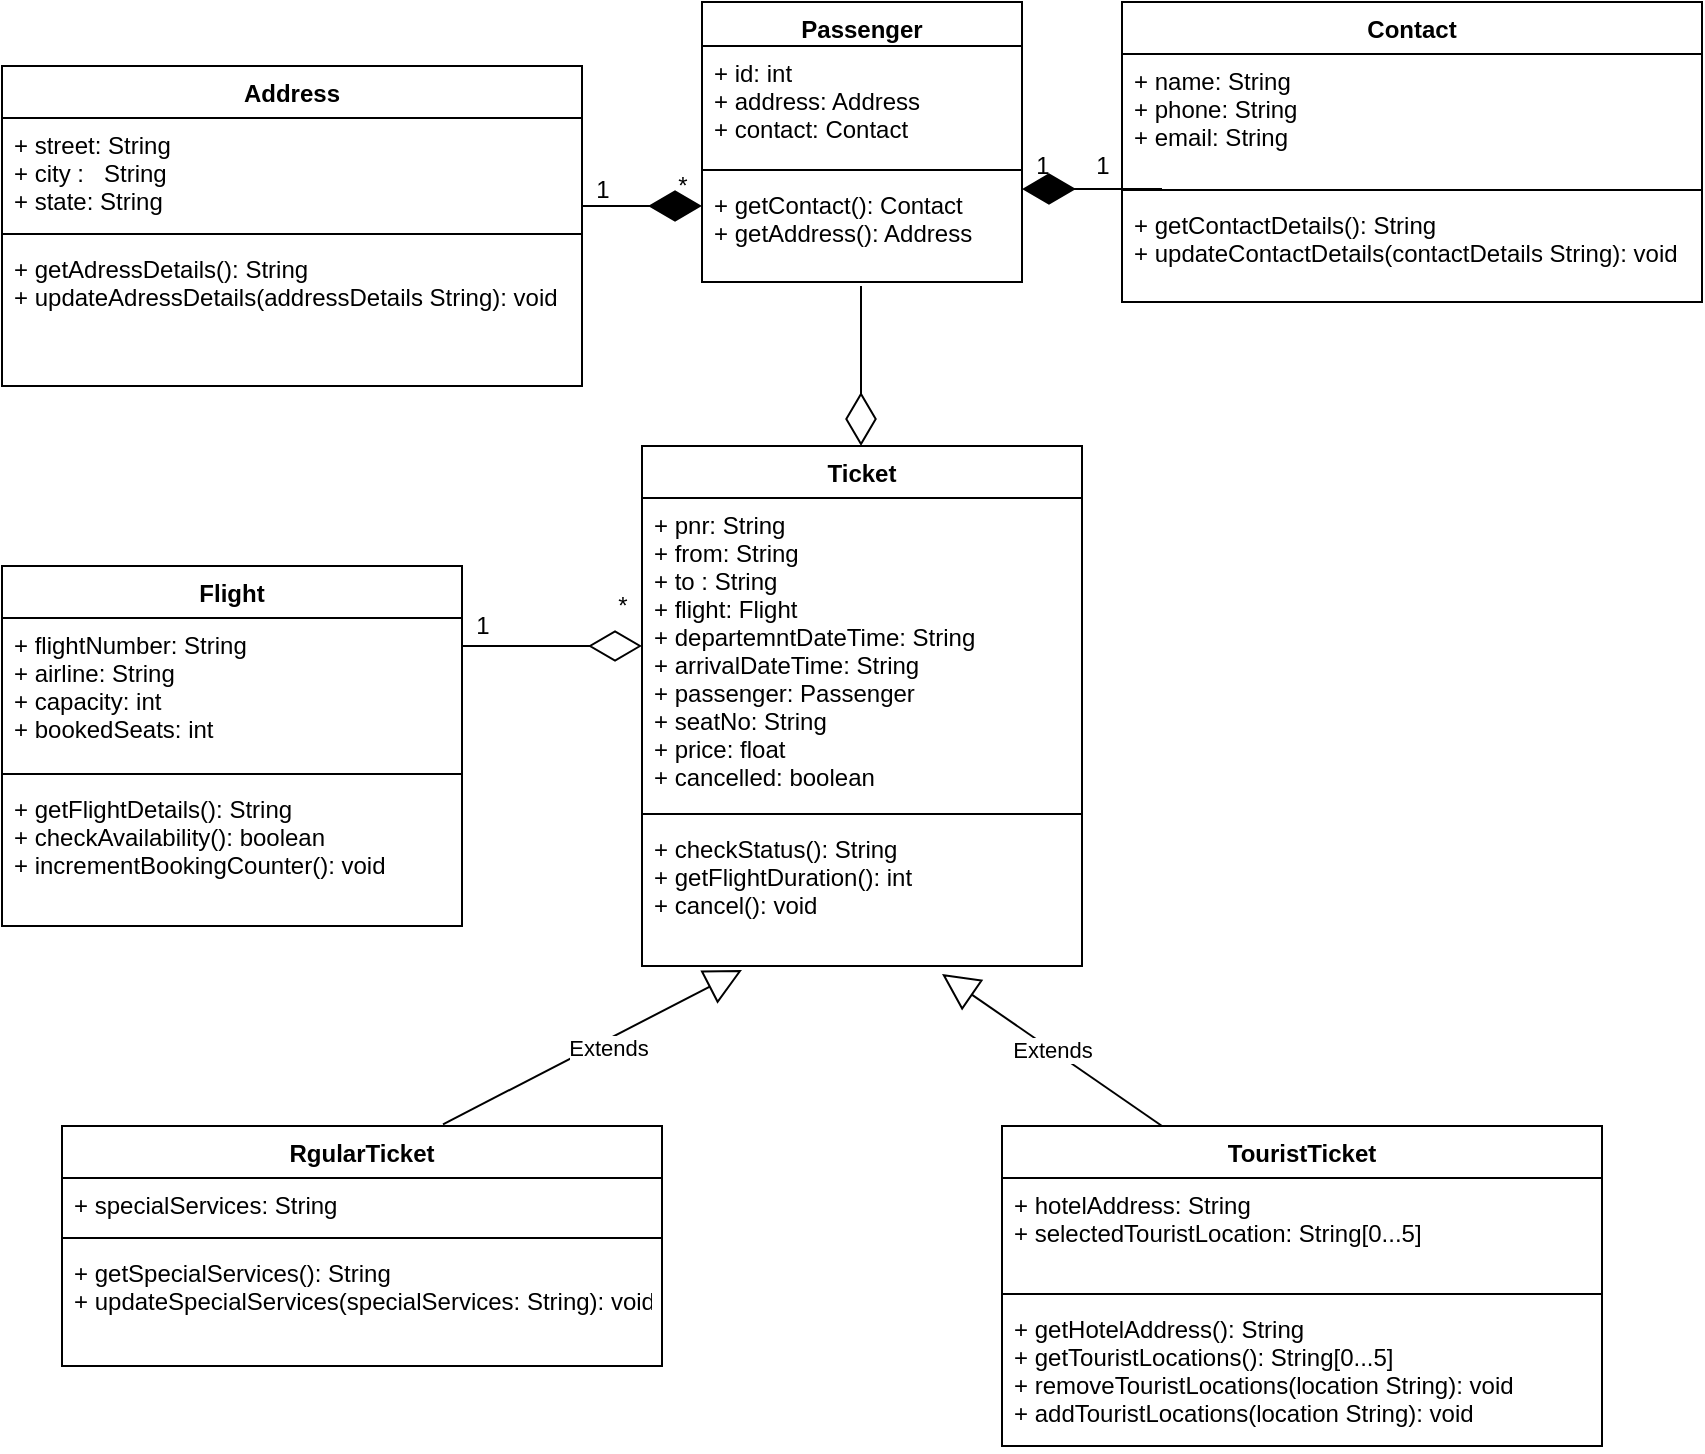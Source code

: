 <mxfile version="14.4.3" type="device"><diagram id="0NIIkPLWvFOmMC8DPXVI" name="Page-1"><mxGraphModel dx="769" dy="484" grid="1" gridSize="10" guides="1" tooltips="1" connect="1" arrows="1" fold="1" page="1" pageScale="1" pageWidth="850" pageHeight="1100" math="0" shadow="0"><root><mxCell id="0"/><mxCell id="1" parent="0"/><mxCell id="49jkaCm0zt0tGrM3-pLX-1" value="Address" style="swimlane;fontStyle=1;align=center;verticalAlign=top;childLayout=stackLayout;horizontal=1;startSize=26;horizontalStack=0;resizeParent=1;resizeParentMax=0;resizeLast=0;collapsible=1;marginBottom=0;" parent="1" vertex="1"><mxGeometry x="10" y="70" width="290" height="160" as="geometry"/></mxCell><mxCell id="49jkaCm0zt0tGrM3-pLX-2" value="+ street: String&#10;+ city :   String&#10;+ state: String" style="text;strokeColor=none;fillColor=none;align=left;verticalAlign=top;spacingLeft=4;spacingRight=4;overflow=hidden;rotatable=0;points=[[0,0.5],[1,0.5]];portConstraint=eastwest;" parent="49jkaCm0zt0tGrM3-pLX-1" vertex="1"><mxGeometry y="26" width="290" height="54" as="geometry"/></mxCell><mxCell id="49jkaCm0zt0tGrM3-pLX-3" value="" style="line;strokeWidth=1;fillColor=none;align=left;verticalAlign=middle;spacingTop=-1;spacingLeft=3;spacingRight=3;rotatable=0;labelPosition=right;points=[];portConstraint=eastwest;" parent="49jkaCm0zt0tGrM3-pLX-1" vertex="1"><mxGeometry y="80" width="290" height="8" as="geometry"/></mxCell><mxCell id="49jkaCm0zt0tGrM3-pLX-4" value="+ getAdressDetails(): String&#10;+ updateAdressDetails(addressDetails String): void&#10;" style="text;strokeColor=none;fillColor=none;align=left;verticalAlign=top;spacingLeft=4;spacingRight=4;overflow=hidden;rotatable=0;points=[[0,0.5],[1,0.5]];portConstraint=eastwest;" parent="49jkaCm0zt0tGrM3-pLX-1" vertex="1"><mxGeometry y="88" width="290" height="72" as="geometry"/></mxCell><mxCell id="49jkaCm0zt0tGrM3-pLX-5" value="Passenger" style="swimlane;fontStyle=1;align=center;verticalAlign=top;childLayout=stackLayout;horizontal=1;startSize=22;horizontalStack=0;resizeParent=1;resizeParentMax=0;resizeLast=0;collapsible=1;marginBottom=0;" parent="1" vertex="1"><mxGeometry x="360" y="38" width="160" height="140" as="geometry"/></mxCell><mxCell id="49jkaCm0zt0tGrM3-pLX-6" value="+ id: int&#10;+ address: Address&#10;+ contact: Contact" style="text;strokeColor=none;fillColor=none;align=left;verticalAlign=top;spacingLeft=4;spacingRight=4;overflow=hidden;rotatable=0;points=[[0,0.5],[1,0.5]];portConstraint=eastwest;" parent="49jkaCm0zt0tGrM3-pLX-5" vertex="1"><mxGeometry y="22" width="160" height="58" as="geometry"/></mxCell><mxCell id="49jkaCm0zt0tGrM3-pLX-7" value="" style="line;strokeWidth=1;fillColor=none;align=left;verticalAlign=middle;spacingTop=-1;spacingLeft=3;spacingRight=3;rotatable=0;labelPosition=right;points=[];portConstraint=eastwest;" parent="49jkaCm0zt0tGrM3-pLX-5" vertex="1"><mxGeometry y="80" width="160" height="8" as="geometry"/></mxCell><mxCell id="49jkaCm0zt0tGrM3-pLX-8" value="+ getContact(): Contact&#10;+ getAddress(): Address" style="text;strokeColor=none;fillColor=none;align=left;verticalAlign=top;spacingLeft=4;spacingRight=4;overflow=hidden;rotatable=0;points=[[0,0.5],[1,0.5]];portConstraint=eastwest;" parent="49jkaCm0zt0tGrM3-pLX-5" vertex="1"><mxGeometry y="88" width="160" height="52" as="geometry"/></mxCell><mxCell id="49jkaCm0zt0tGrM3-pLX-9" value="Contact" style="swimlane;fontStyle=1;align=center;verticalAlign=top;childLayout=stackLayout;horizontal=1;startSize=26;horizontalStack=0;resizeParent=1;resizeParentMax=0;resizeLast=0;collapsible=1;marginBottom=0;" parent="1" vertex="1"><mxGeometry x="570" y="38" width="290" height="150" as="geometry"/></mxCell><mxCell id="49jkaCm0zt0tGrM3-pLX-10" value="+ name: String&#10;+ phone: String&#10;+ email: String&#10;" style="text;strokeColor=none;fillColor=none;align=left;verticalAlign=top;spacingLeft=4;spacingRight=4;overflow=hidden;rotatable=0;points=[[0,0.5],[1,0.5]];portConstraint=eastwest;" parent="49jkaCm0zt0tGrM3-pLX-9" vertex="1"><mxGeometry y="26" width="290" height="64" as="geometry"/></mxCell><mxCell id="49jkaCm0zt0tGrM3-pLX-11" value="" style="line;strokeWidth=1;fillColor=none;align=left;verticalAlign=middle;spacingTop=-1;spacingLeft=3;spacingRight=3;rotatable=0;labelPosition=right;points=[];portConstraint=eastwest;" parent="49jkaCm0zt0tGrM3-pLX-9" vertex="1"><mxGeometry y="90" width="290" height="8" as="geometry"/></mxCell><mxCell id="49jkaCm0zt0tGrM3-pLX-12" value="+ getContactDetails(): String&#10;+ updateContactDetails(contactDetails String): void" style="text;strokeColor=none;fillColor=none;align=left;verticalAlign=top;spacingLeft=4;spacingRight=4;overflow=hidden;rotatable=0;points=[[0,0.5],[1,0.5]];portConstraint=eastwest;" parent="49jkaCm0zt0tGrM3-pLX-9" vertex="1"><mxGeometry y="98" width="290" height="52" as="geometry"/></mxCell><mxCell id="49jkaCm0zt0tGrM3-pLX-13" value="" style="endArrow=diamondThin;endFill=1;endSize=24;html=1;" parent="1" edge="1"><mxGeometry width="160" relative="1" as="geometry"><mxPoint x="300" y="140" as="sourcePoint"/><mxPoint x="360" y="140" as="targetPoint"/></mxGeometry></mxCell><mxCell id="49jkaCm0zt0tGrM3-pLX-14" value="" style="endArrow=diamondThin;endFill=1;endSize=24;html=1;" parent="1" edge="1"><mxGeometry width="160" relative="1" as="geometry"><mxPoint x="590" y="131.5" as="sourcePoint"/><mxPoint x="520" y="131.5" as="targetPoint"/><Array as="points"><mxPoint x="580" y="131.5"/></Array></mxGeometry></mxCell><mxCell id="49jkaCm0zt0tGrM3-pLX-15" value="1" style="text;html=1;align=center;verticalAlign=middle;resizable=0;points=[];autosize=1;" parent="1" vertex="1"><mxGeometry x="300" y="122" width="20" height="20" as="geometry"/></mxCell><mxCell id="49jkaCm0zt0tGrM3-pLX-16" value="*" style="text;html=1;align=center;verticalAlign=middle;resizable=0;points=[];autosize=1;" parent="1" vertex="1"><mxGeometry x="340" y="120" width="20" height="20" as="geometry"/></mxCell><mxCell id="49jkaCm0zt0tGrM3-pLX-17" value="1" style="text;html=1;align=center;verticalAlign=middle;resizable=0;points=[];autosize=1;" parent="1" vertex="1"><mxGeometry x="520" y="110" width="20" height="20" as="geometry"/></mxCell><mxCell id="49jkaCm0zt0tGrM3-pLX-20" value="1" style="text;html=1;align=center;verticalAlign=middle;resizable=0;points=[];autosize=1;" parent="1" vertex="1"><mxGeometry x="550" y="110" width="20" height="20" as="geometry"/></mxCell><mxCell id="49jkaCm0zt0tGrM3-pLX-21" value="" style="endArrow=diamondThin;endFill=0;endSize=24;html=1;" parent="1" edge="1"><mxGeometry width="160" relative="1" as="geometry"><mxPoint x="439.5" y="180" as="sourcePoint"/><mxPoint x="439.5" y="260" as="targetPoint"/></mxGeometry></mxCell><mxCell id="49jkaCm0zt0tGrM3-pLX-22" value="Ticket" style="swimlane;fontStyle=1;align=center;verticalAlign=top;childLayout=stackLayout;horizontal=1;startSize=26;horizontalStack=0;resizeParent=1;resizeParentMax=0;resizeLast=0;collapsible=1;marginBottom=0;" parent="1" vertex="1"><mxGeometry x="330" y="260" width="220" height="260" as="geometry"/></mxCell><mxCell id="49jkaCm0zt0tGrM3-pLX-23" value="+ pnr: String&#10;+ from: String&#10;+ to : String&#10;+ flight: Flight&#10;+ departemntDateTime: String&#10;+ arrivalDateTime: String&#10;+ passenger: Passenger&#10;+ seatNo: String&#10;+ price: float&#10;+ cancelled: boolean&#10;" style="text;strokeColor=none;fillColor=none;align=left;verticalAlign=top;spacingLeft=4;spacingRight=4;overflow=hidden;rotatable=0;points=[[0,0.5],[1,0.5]];portConstraint=eastwest;" parent="49jkaCm0zt0tGrM3-pLX-22" vertex="1"><mxGeometry y="26" width="220" height="154" as="geometry"/></mxCell><mxCell id="49jkaCm0zt0tGrM3-pLX-24" value="" style="line;strokeWidth=1;fillColor=none;align=left;verticalAlign=middle;spacingTop=-1;spacingLeft=3;spacingRight=3;rotatable=0;labelPosition=right;points=[];portConstraint=eastwest;" parent="49jkaCm0zt0tGrM3-pLX-22" vertex="1"><mxGeometry y="180" width="220" height="8" as="geometry"/></mxCell><mxCell id="49jkaCm0zt0tGrM3-pLX-25" value="+ checkStatus(): String&#10;+ getFlightDuration(): int&#10;+ cancel(): void" style="text;strokeColor=none;fillColor=none;align=left;verticalAlign=top;spacingLeft=4;spacingRight=4;overflow=hidden;rotatable=0;points=[[0,0.5],[1,0.5]];portConstraint=eastwest;" parent="49jkaCm0zt0tGrM3-pLX-22" vertex="1"><mxGeometry y="188" width="220" height="72" as="geometry"/></mxCell><mxCell id="49jkaCm0zt0tGrM3-pLX-26" value="Flight" style="swimlane;fontStyle=1;align=center;verticalAlign=top;childLayout=stackLayout;horizontal=1;startSize=26;horizontalStack=0;resizeParent=1;resizeParentMax=0;resizeLast=0;collapsible=1;marginBottom=0;" parent="1" vertex="1"><mxGeometry x="10" y="320" width="230" height="180" as="geometry"/></mxCell><mxCell id="49jkaCm0zt0tGrM3-pLX-27" value="+ flightNumber: String&#10;+ airline: String&#10;+ capacity: int&#10;+ bookedSeats: int " style="text;strokeColor=none;fillColor=none;align=left;verticalAlign=top;spacingLeft=4;spacingRight=4;overflow=hidden;rotatable=0;points=[[0,0.5],[1,0.5]];portConstraint=eastwest;" parent="49jkaCm0zt0tGrM3-pLX-26" vertex="1"><mxGeometry y="26" width="230" height="74" as="geometry"/></mxCell><mxCell id="49jkaCm0zt0tGrM3-pLX-28" value="" style="line;strokeWidth=1;fillColor=none;align=left;verticalAlign=middle;spacingTop=-1;spacingLeft=3;spacingRight=3;rotatable=0;labelPosition=right;points=[];portConstraint=eastwest;" parent="49jkaCm0zt0tGrM3-pLX-26" vertex="1"><mxGeometry y="100" width="230" height="8" as="geometry"/></mxCell><mxCell id="49jkaCm0zt0tGrM3-pLX-29" value="+ getFlightDetails(): String&#10;+ checkAvailability(): boolean&#10;+ incrementBookingCounter(): void " style="text;strokeColor=none;fillColor=none;align=left;verticalAlign=top;spacingLeft=4;spacingRight=4;overflow=hidden;rotatable=0;points=[[0,0.5],[1,0.5]];portConstraint=eastwest;" parent="49jkaCm0zt0tGrM3-pLX-26" vertex="1"><mxGeometry y="108" width="230" height="72" as="geometry"/></mxCell><mxCell id="49jkaCm0zt0tGrM3-pLX-30" value="" style="endArrow=diamondThin;endFill=0;endSize=24;html=1;" parent="1" edge="1"><mxGeometry width="160" relative="1" as="geometry"><mxPoint x="240" y="360" as="sourcePoint"/><mxPoint x="330" y="360" as="targetPoint"/></mxGeometry></mxCell><mxCell id="49jkaCm0zt0tGrM3-pLX-31" value="RgularTicket" style="swimlane;fontStyle=1;align=center;verticalAlign=top;childLayout=stackLayout;horizontal=1;startSize=26;horizontalStack=0;resizeParent=1;resizeParentMax=0;resizeLast=0;collapsible=1;marginBottom=0;" parent="1" vertex="1"><mxGeometry x="40" y="600" width="300" height="120" as="geometry"/></mxCell><mxCell id="49jkaCm0zt0tGrM3-pLX-32" value="+ specialServices: String" style="text;strokeColor=none;fillColor=none;align=left;verticalAlign=top;spacingLeft=4;spacingRight=4;overflow=hidden;rotatable=0;points=[[0,0.5],[1,0.5]];portConstraint=eastwest;" parent="49jkaCm0zt0tGrM3-pLX-31" vertex="1"><mxGeometry y="26" width="300" height="26" as="geometry"/></mxCell><mxCell id="49jkaCm0zt0tGrM3-pLX-33" value="" style="line;strokeWidth=1;fillColor=none;align=left;verticalAlign=middle;spacingTop=-1;spacingLeft=3;spacingRight=3;rotatable=0;labelPosition=right;points=[];portConstraint=eastwest;" parent="49jkaCm0zt0tGrM3-pLX-31" vertex="1"><mxGeometry y="52" width="300" height="8" as="geometry"/></mxCell><mxCell id="49jkaCm0zt0tGrM3-pLX-34" value="+ getSpecialServices(): String&#10;+ updateSpecialServices(specialServices: String): void " style="text;strokeColor=none;fillColor=none;align=left;verticalAlign=top;spacingLeft=4;spacingRight=4;overflow=hidden;rotatable=0;points=[[0,0.5],[1,0.5]];portConstraint=eastwest;" parent="49jkaCm0zt0tGrM3-pLX-31" vertex="1"><mxGeometry y="60" width="300" height="60" as="geometry"/></mxCell><mxCell id="49jkaCm0zt0tGrM3-pLX-35" value="TouristTicket" style="swimlane;fontStyle=1;align=center;verticalAlign=top;childLayout=stackLayout;horizontal=1;startSize=26;horizontalStack=0;resizeParent=1;resizeParentMax=0;resizeLast=0;collapsible=1;marginBottom=0;" parent="1" vertex="1"><mxGeometry x="510" y="600" width="300" height="160" as="geometry"/></mxCell><mxCell id="49jkaCm0zt0tGrM3-pLX-36" value="+ hotelAddress: String&#10;+ selectedTouristLocation: String[0...5]" style="text;strokeColor=none;fillColor=none;align=left;verticalAlign=top;spacingLeft=4;spacingRight=4;overflow=hidden;rotatable=0;points=[[0,0.5],[1,0.5]];portConstraint=eastwest;" parent="49jkaCm0zt0tGrM3-pLX-35" vertex="1"><mxGeometry y="26" width="300" height="54" as="geometry"/></mxCell><mxCell id="49jkaCm0zt0tGrM3-pLX-37" value="" style="line;strokeWidth=1;fillColor=none;align=left;verticalAlign=middle;spacingTop=-1;spacingLeft=3;spacingRight=3;rotatable=0;labelPosition=right;points=[];portConstraint=eastwest;" parent="49jkaCm0zt0tGrM3-pLX-35" vertex="1"><mxGeometry y="80" width="300" height="8" as="geometry"/></mxCell><mxCell id="49jkaCm0zt0tGrM3-pLX-38" value="+ getHotelAddress(): String&#10;+ getTouristLocations(): String[0...5]&#10;+ removeTouristLocations(location String): void&#10;+ addTouristLocations(location String): void" style="text;strokeColor=none;fillColor=none;align=left;verticalAlign=top;spacingLeft=4;spacingRight=4;overflow=hidden;rotatable=0;points=[[0,0.5],[1,0.5]];portConstraint=eastwest;" parent="49jkaCm0zt0tGrM3-pLX-35" vertex="1"><mxGeometry y="88" width="300" height="72" as="geometry"/></mxCell><mxCell id="49jkaCm0zt0tGrM3-pLX-39" value="Extends" style="endArrow=block;endSize=16;endFill=0;html=1;exitX=0.635;exitY=-0.007;exitDx=0;exitDy=0;exitPerimeter=0;" parent="1" source="49jkaCm0zt0tGrM3-pLX-31" edge="1"><mxGeometry x="0.08" y="-4" width="160" relative="1" as="geometry"><mxPoint x="200" y="560" as="sourcePoint"/><mxPoint x="380" y="522" as="targetPoint"/><mxPoint as="offset"/></mxGeometry></mxCell><mxCell id="49jkaCm0zt0tGrM3-pLX-40" value="Extends" style="endArrow=block;endSize=16;endFill=0;html=1;exitX=0.59;exitY=-0.018;exitDx=0;exitDy=0;exitPerimeter=0;" parent="1" edge="1"><mxGeometry width="160" relative="1" as="geometry"><mxPoint x="590" y="600" as="sourcePoint"/><mxPoint x="480" y="524" as="targetPoint"/></mxGeometry></mxCell><mxCell id="sjnfjnCNDgGVmFKEO_TF-1" value="1" style="text;html=1;align=center;verticalAlign=middle;resizable=0;points=[];autosize=1;" parent="1" vertex="1"><mxGeometry x="240" y="340" width="20" height="20" as="geometry"/></mxCell><mxCell id="sjnfjnCNDgGVmFKEO_TF-2" value="*" style="text;html=1;align=center;verticalAlign=middle;resizable=0;points=[];autosize=1;" parent="1" vertex="1"><mxGeometry x="310" y="330" width="20" height="20" as="geometry"/></mxCell></root></mxGraphModel></diagram></mxfile>